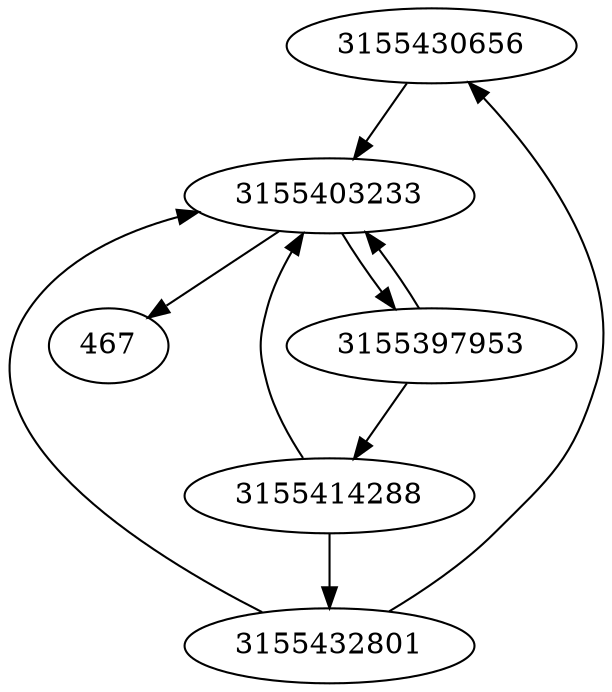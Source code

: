 strict digraph  {
3155430656;
3155397953;
3155432801;
3155403233;
3155414288;
467;
3155430656 -> 3155403233;
3155397953 -> 3155414288;
3155397953 -> 3155403233;
3155432801 -> 3155403233;
3155432801 -> 3155430656;
3155403233 -> 3155397953;
3155403233 -> 467;
3155414288 -> 3155403233;
3155414288 -> 3155432801;
}
